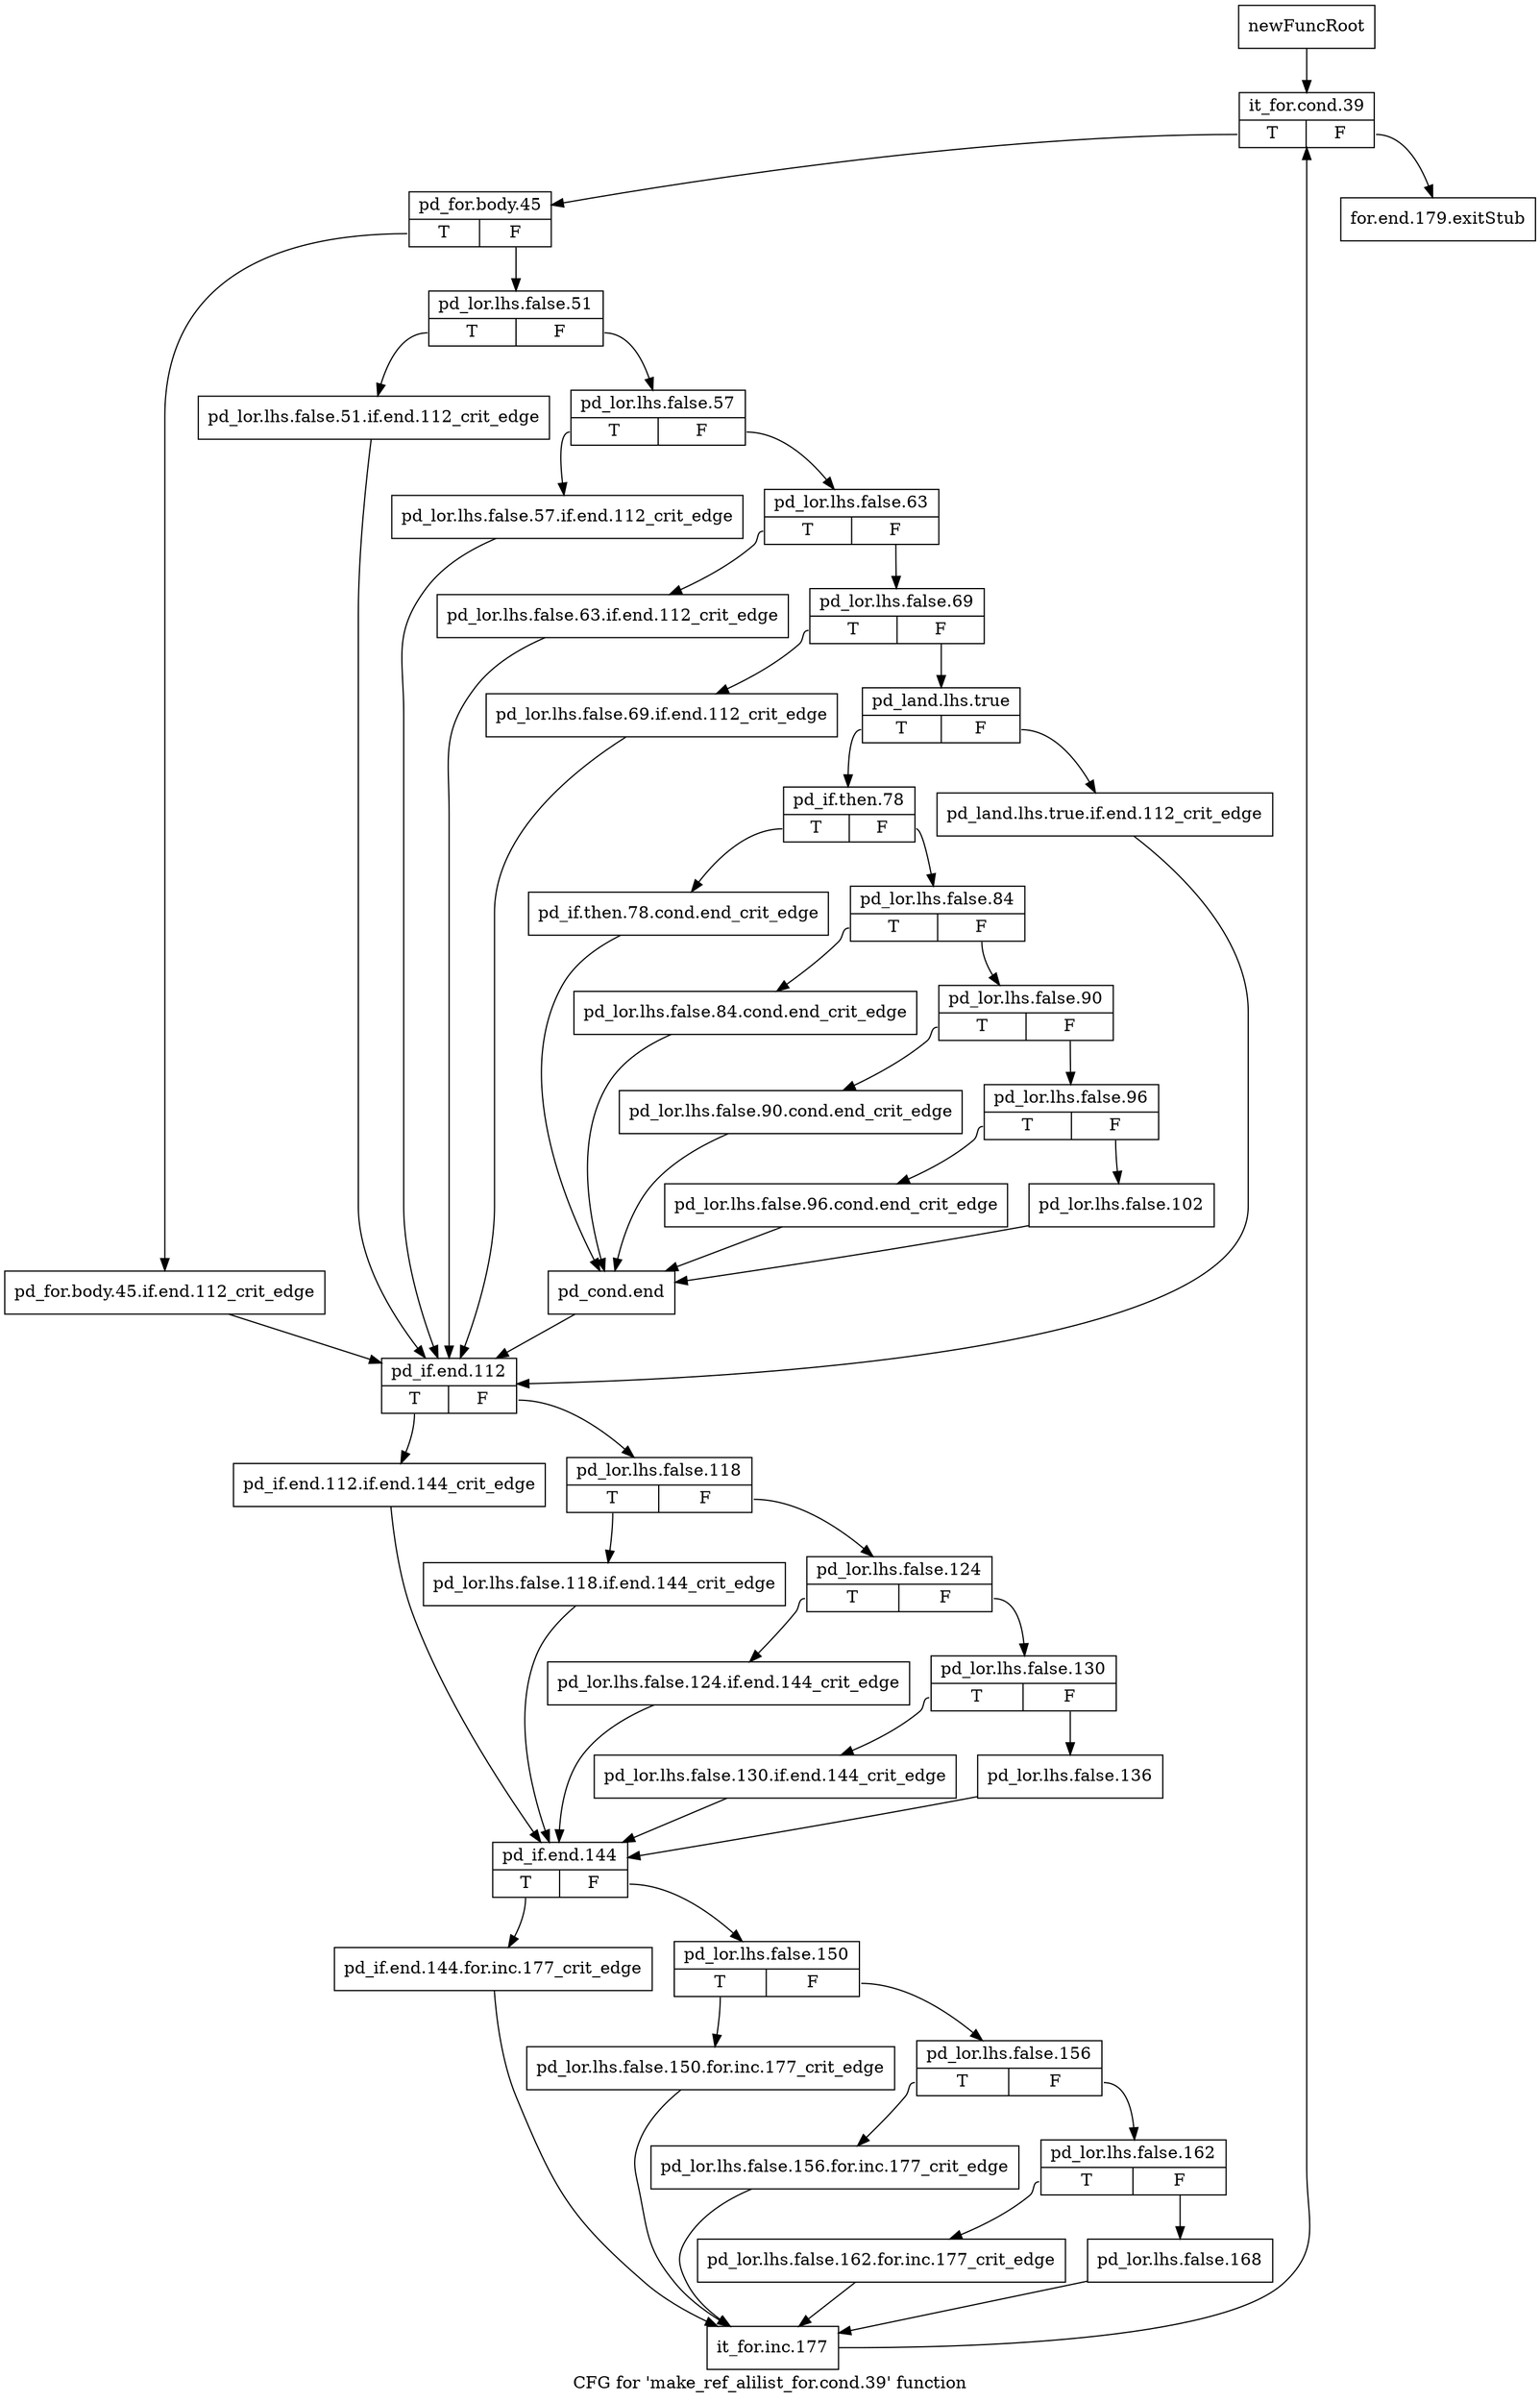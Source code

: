 digraph "CFG for 'make_ref_alilist_for.cond.39' function" {
	label="CFG for 'make_ref_alilist_for.cond.39' function";

	Node0x32a6fb0 [shape=record,label="{newFuncRoot}"];
	Node0x32a6fb0 -> Node0x32a7050;
	Node0x32a7000 [shape=record,label="{for.end.179.exitStub}"];
	Node0x32a7050 [shape=record,label="{it_for.cond.39|{<s0>T|<s1>F}}"];
	Node0x32a7050:s0 -> Node0x32a70a0;
	Node0x32a7050:s1 -> Node0x32a7000;
	Node0x32a70a0 [shape=record,label="{pd_for.body.45|{<s0>T|<s1>F}}"];
	Node0x32a70a0:s0 -> Node0x32a7730;
	Node0x32a70a0:s1 -> Node0x32a70f0;
	Node0x32a70f0 [shape=record,label="{pd_lor.lhs.false.51|{<s0>T|<s1>F}}"];
	Node0x32a70f0:s0 -> Node0x32a76e0;
	Node0x32a70f0:s1 -> Node0x32a7140;
	Node0x32a7140 [shape=record,label="{pd_lor.lhs.false.57|{<s0>T|<s1>F}}"];
	Node0x32a7140:s0 -> Node0x32a7690;
	Node0x32a7140:s1 -> Node0x32a7190;
	Node0x32a7190 [shape=record,label="{pd_lor.lhs.false.63|{<s0>T|<s1>F}}"];
	Node0x32a7190:s0 -> Node0x32a7640;
	Node0x32a7190:s1 -> Node0x32a71e0;
	Node0x32a71e0 [shape=record,label="{pd_lor.lhs.false.69|{<s0>T|<s1>F}}"];
	Node0x32a71e0:s0 -> Node0x32a75f0;
	Node0x32a71e0:s1 -> Node0x32a7230;
	Node0x32a7230 [shape=record,label="{pd_land.lhs.true|{<s0>T|<s1>F}}"];
	Node0x32a7230:s0 -> Node0x32a72d0;
	Node0x32a7230:s1 -> Node0x32a7280;
	Node0x32a7280 [shape=record,label="{pd_land.lhs.true.if.end.112_crit_edge}"];
	Node0x32a7280 -> Node0x32a7780;
	Node0x32a72d0 [shape=record,label="{pd_if.then.78|{<s0>T|<s1>F}}"];
	Node0x32a72d0:s0 -> Node0x32a7550;
	Node0x32a72d0:s1 -> Node0x32a7320;
	Node0x32a7320 [shape=record,label="{pd_lor.lhs.false.84|{<s0>T|<s1>F}}"];
	Node0x32a7320:s0 -> Node0x32a7500;
	Node0x32a7320:s1 -> Node0x32a7370;
	Node0x32a7370 [shape=record,label="{pd_lor.lhs.false.90|{<s0>T|<s1>F}}"];
	Node0x32a7370:s0 -> Node0x32a74b0;
	Node0x32a7370:s1 -> Node0x32a73c0;
	Node0x32a73c0 [shape=record,label="{pd_lor.lhs.false.96|{<s0>T|<s1>F}}"];
	Node0x32a73c0:s0 -> Node0x32a7460;
	Node0x32a73c0:s1 -> Node0x32a7410;
	Node0x32a7410 [shape=record,label="{pd_lor.lhs.false.102}"];
	Node0x32a7410 -> Node0x32a75a0;
	Node0x32a7460 [shape=record,label="{pd_lor.lhs.false.96.cond.end_crit_edge}"];
	Node0x32a7460 -> Node0x32a75a0;
	Node0x32a74b0 [shape=record,label="{pd_lor.lhs.false.90.cond.end_crit_edge}"];
	Node0x32a74b0 -> Node0x32a75a0;
	Node0x32a7500 [shape=record,label="{pd_lor.lhs.false.84.cond.end_crit_edge}"];
	Node0x32a7500 -> Node0x32a75a0;
	Node0x32a7550 [shape=record,label="{pd_if.then.78.cond.end_crit_edge}"];
	Node0x32a7550 -> Node0x32a75a0;
	Node0x32a75a0 [shape=record,label="{pd_cond.end}"];
	Node0x32a75a0 -> Node0x32a7780;
	Node0x32a75f0 [shape=record,label="{pd_lor.lhs.false.69.if.end.112_crit_edge}"];
	Node0x32a75f0 -> Node0x32a7780;
	Node0x32a7640 [shape=record,label="{pd_lor.lhs.false.63.if.end.112_crit_edge}"];
	Node0x32a7640 -> Node0x32a7780;
	Node0x32a7690 [shape=record,label="{pd_lor.lhs.false.57.if.end.112_crit_edge}"];
	Node0x32a7690 -> Node0x32a7780;
	Node0x32a76e0 [shape=record,label="{pd_lor.lhs.false.51.if.end.112_crit_edge}"];
	Node0x32a76e0 -> Node0x32a7780;
	Node0x32a7730 [shape=record,label="{pd_for.body.45.if.end.112_crit_edge}"];
	Node0x32a7730 -> Node0x32a7780;
	Node0x32a7780 [shape=record,label="{pd_if.end.112|{<s0>T|<s1>F}}"];
	Node0x32a7780:s0 -> Node0x32a7a00;
	Node0x32a7780:s1 -> Node0x32a77d0;
	Node0x32a77d0 [shape=record,label="{pd_lor.lhs.false.118|{<s0>T|<s1>F}}"];
	Node0x32a77d0:s0 -> Node0x32a79b0;
	Node0x32a77d0:s1 -> Node0x32a7820;
	Node0x32a7820 [shape=record,label="{pd_lor.lhs.false.124|{<s0>T|<s1>F}}"];
	Node0x32a7820:s0 -> Node0x32a7960;
	Node0x32a7820:s1 -> Node0x32a7870;
	Node0x32a7870 [shape=record,label="{pd_lor.lhs.false.130|{<s0>T|<s1>F}}"];
	Node0x32a7870:s0 -> Node0x32a7910;
	Node0x32a7870:s1 -> Node0x32a78c0;
	Node0x32a78c0 [shape=record,label="{pd_lor.lhs.false.136}"];
	Node0x32a78c0 -> Node0x32a7a50;
	Node0x32a7910 [shape=record,label="{pd_lor.lhs.false.130.if.end.144_crit_edge}"];
	Node0x32a7910 -> Node0x32a7a50;
	Node0x32a7960 [shape=record,label="{pd_lor.lhs.false.124.if.end.144_crit_edge}"];
	Node0x32a7960 -> Node0x32a7a50;
	Node0x32a79b0 [shape=record,label="{pd_lor.lhs.false.118.if.end.144_crit_edge}"];
	Node0x32a79b0 -> Node0x32a7a50;
	Node0x32a7a00 [shape=record,label="{pd_if.end.112.if.end.144_crit_edge}"];
	Node0x32a7a00 -> Node0x32a7a50;
	Node0x32a7a50 [shape=record,label="{pd_if.end.144|{<s0>T|<s1>F}}"];
	Node0x32a7a50:s0 -> Node0x32a7cd0;
	Node0x32a7a50:s1 -> Node0x32a7aa0;
	Node0x32a7aa0 [shape=record,label="{pd_lor.lhs.false.150|{<s0>T|<s1>F}}"];
	Node0x32a7aa0:s0 -> Node0x32a7c80;
	Node0x32a7aa0:s1 -> Node0x32a7af0;
	Node0x32a7af0 [shape=record,label="{pd_lor.lhs.false.156|{<s0>T|<s1>F}}"];
	Node0x32a7af0:s0 -> Node0x32a7c30;
	Node0x32a7af0:s1 -> Node0x32a7b40;
	Node0x32a7b40 [shape=record,label="{pd_lor.lhs.false.162|{<s0>T|<s1>F}}"];
	Node0x32a7b40:s0 -> Node0x32a7be0;
	Node0x32a7b40:s1 -> Node0x32a7b90;
	Node0x32a7b90 [shape=record,label="{pd_lor.lhs.false.168}"];
	Node0x32a7b90 -> Node0x32a7d20;
	Node0x32a7be0 [shape=record,label="{pd_lor.lhs.false.162.for.inc.177_crit_edge}"];
	Node0x32a7be0 -> Node0x32a7d20;
	Node0x32a7c30 [shape=record,label="{pd_lor.lhs.false.156.for.inc.177_crit_edge}"];
	Node0x32a7c30 -> Node0x32a7d20;
	Node0x32a7c80 [shape=record,label="{pd_lor.lhs.false.150.for.inc.177_crit_edge}"];
	Node0x32a7c80 -> Node0x32a7d20;
	Node0x32a7cd0 [shape=record,label="{pd_if.end.144.for.inc.177_crit_edge}"];
	Node0x32a7cd0 -> Node0x32a7d20;
	Node0x32a7d20 [shape=record,label="{it_for.inc.177}"];
	Node0x32a7d20 -> Node0x32a7050;
}
